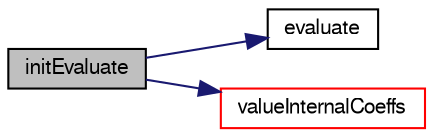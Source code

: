 digraph "initEvaluate"
{
  bgcolor="transparent";
  edge [fontname="FreeSans",fontsize="10",labelfontname="FreeSans",labelfontsize="10"];
  node [fontname="FreeSans",fontsize="10",shape=record];
  rankdir="LR";
  Node1522 [label="initEvaluate",height=0.2,width=0.4,color="black", fillcolor="grey75", style="filled", fontcolor="black"];
  Node1522 -> Node1523 [color="midnightblue",fontsize="10",style="solid",fontname="FreeSans"];
  Node1523 [label="evaluate",height=0.2,width=0.4,color="black",URL="$a22354.html#a3b59c070ab0408e3bbb21927540159f4",tooltip="Evaluate the patch field, sets Updated to false. "];
  Node1522 -> Node1524 [color="midnightblue",fontsize="10",style="solid",fontname="FreeSans"];
  Node1524 [label="valueInternalCoeffs",height=0.2,width=0.4,color="red",URL="$a22354.html#ade43d20070e7548fd31e535b2dbd4e26",tooltip="Return the matrix diagonal coefficients corresponding to the. "];
}
